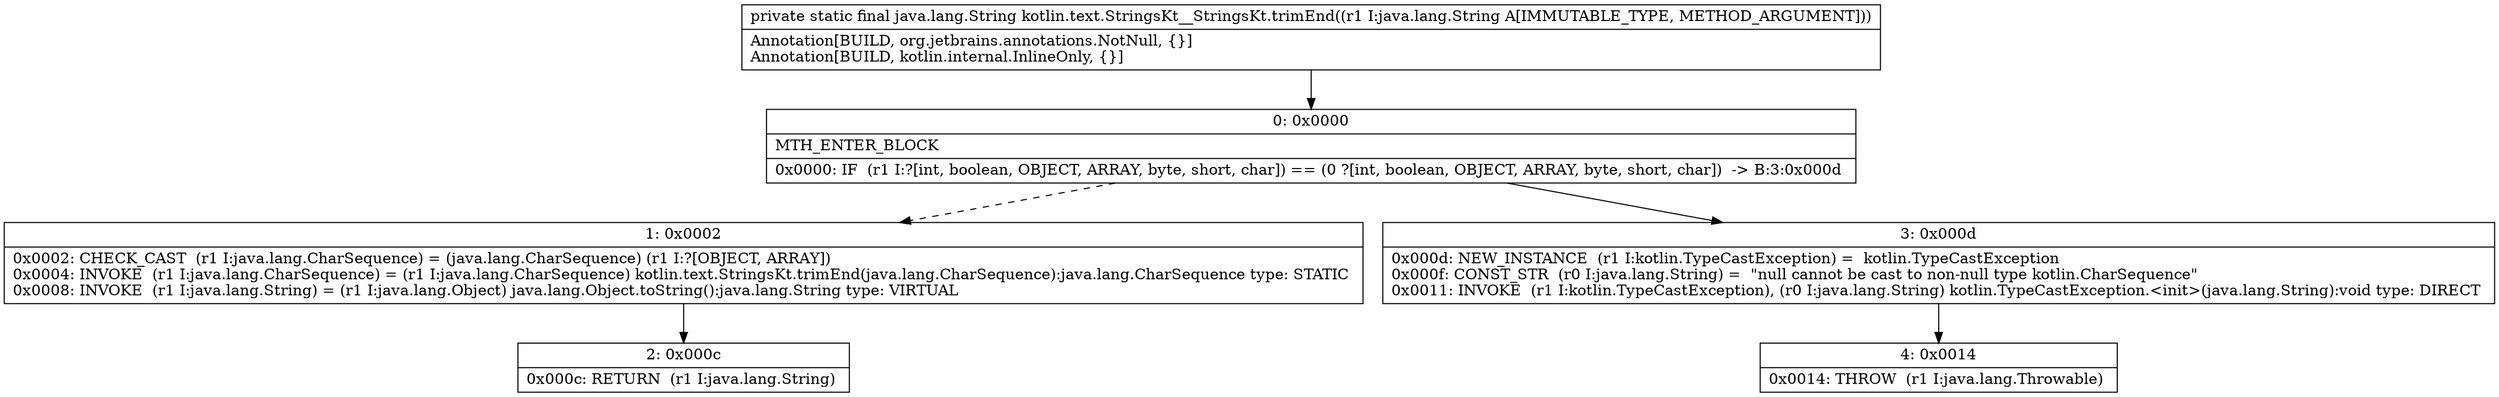 digraph "CFG forkotlin.text.StringsKt__StringsKt.trimEnd(Ljava\/lang\/String;)Ljava\/lang\/String;" {
Node_0 [shape=record,label="{0\:\ 0x0000|MTH_ENTER_BLOCK\l|0x0000: IF  (r1 I:?[int, boolean, OBJECT, ARRAY, byte, short, char]) == (0 ?[int, boolean, OBJECT, ARRAY, byte, short, char])  \-\> B:3:0x000d \l}"];
Node_1 [shape=record,label="{1\:\ 0x0002|0x0002: CHECK_CAST  (r1 I:java.lang.CharSequence) = (java.lang.CharSequence) (r1 I:?[OBJECT, ARRAY]) \l0x0004: INVOKE  (r1 I:java.lang.CharSequence) = (r1 I:java.lang.CharSequence) kotlin.text.StringsKt.trimEnd(java.lang.CharSequence):java.lang.CharSequence type: STATIC \l0x0008: INVOKE  (r1 I:java.lang.String) = (r1 I:java.lang.Object) java.lang.Object.toString():java.lang.String type: VIRTUAL \l}"];
Node_2 [shape=record,label="{2\:\ 0x000c|0x000c: RETURN  (r1 I:java.lang.String) \l}"];
Node_3 [shape=record,label="{3\:\ 0x000d|0x000d: NEW_INSTANCE  (r1 I:kotlin.TypeCastException) =  kotlin.TypeCastException \l0x000f: CONST_STR  (r0 I:java.lang.String) =  \"null cannot be cast to non\-null type kotlin.CharSequence\" \l0x0011: INVOKE  (r1 I:kotlin.TypeCastException), (r0 I:java.lang.String) kotlin.TypeCastException.\<init\>(java.lang.String):void type: DIRECT \l}"];
Node_4 [shape=record,label="{4\:\ 0x0014|0x0014: THROW  (r1 I:java.lang.Throwable) \l}"];
MethodNode[shape=record,label="{private static final java.lang.String kotlin.text.StringsKt__StringsKt.trimEnd((r1 I:java.lang.String A[IMMUTABLE_TYPE, METHOD_ARGUMENT]))  | Annotation[BUILD, org.jetbrains.annotations.NotNull, \{\}]\lAnnotation[BUILD, kotlin.internal.InlineOnly, \{\}]\l}"];
MethodNode -> Node_0;
Node_0 -> Node_1[style=dashed];
Node_0 -> Node_3;
Node_1 -> Node_2;
Node_3 -> Node_4;
}

